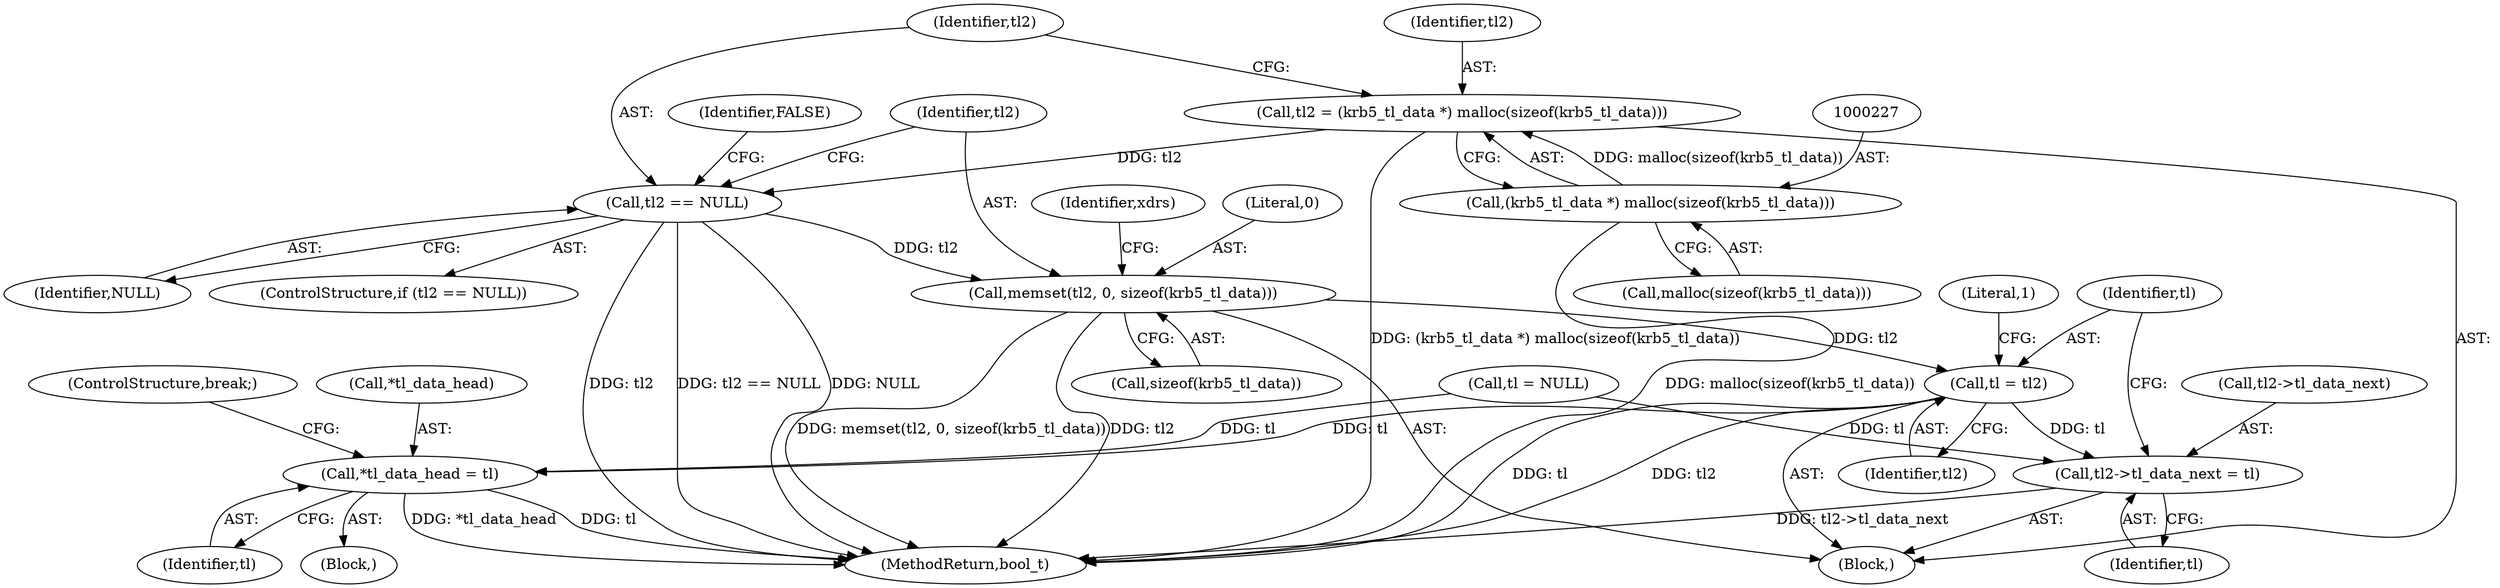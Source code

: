 digraph "0_krb5_a197e92349a4aa2141b5dff12e9dd44c2a2166e3_0@API" {
"1000237" [label="(Call,memset(tl2, 0, sizeof(krb5_tl_data)))"];
"1000232" [label="(Call,tl2 == NULL)"];
"1000224" [label="(Call,tl2 = (krb5_tl_data *) malloc(sizeof(krb5_tl_data)))"];
"1000226" [label="(Call,(krb5_tl_data *) malloc(sizeof(krb5_tl_data)))"];
"1000277" [label="(Call,tl = tl2)"];
"1000272" [label="(Call,tl2->tl_data_next = tl)"];
"1000280" [label="(Call,*tl_data_head = tl)"];
"1000281" [label="(Call,*tl_data_head)"];
"1000273" [label="(Call,tl2->tl_data_next)"];
"1000112" [label="(Block,)"];
"1000231" [label="(ControlStructure,if (tl2 == NULL))"];
"1000276" [label="(Identifier,tl)"];
"1000232" [label="(Call,tl2 == NULL)"];
"1000280" [label="(Call,*tl_data_head = tl)"];
"1000237" [label="(Call,memset(tl2, 0, sizeof(krb5_tl_data)))"];
"1000245" [label="(Identifier,xdrs)"];
"1000284" [label="(ControlStructure,break;)"];
"1000233" [label="(Identifier,tl2)"];
"1000205" [label="(Call,tl = NULL)"];
"1000225" [label="(Identifier,tl2)"];
"1000279" [label="(Identifier,tl2)"];
"1000224" [label="(Call,tl2 = (krb5_tl_data *) malloc(sizeof(krb5_tl_data)))"];
"1000209" [label="(Literal,1)"];
"1000283" [label="(Identifier,tl)"];
"1000226" [label="(Call,(krb5_tl_data *) malloc(sizeof(krb5_tl_data)))"];
"1000210" [label="(Block,)"];
"1000287" [label="(MethodReturn,bool_t)"];
"1000278" [label="(Identifier,tl)"];
"1000236" [label="(Identifier,FALSE)"];
"1000240" [label="(Call,sizeof(krb5_tl_data))"];
"1000228" [label="(Call,malloc(sizeof(krb5_tl_data)))"];
"1000234" [label="(Identifier,NULL)"];
"1000238" [label="(Identifier,tl2)"];
"1000277" [label="(Call,tl = tl2)"];
"1000272" [label="(Call,tl2->tl_data_next = tl)"];
"1000239" [label="(Literal,0)"];
"1000237" -> "1000210"  [label="AST: "];
"1000237" -> "1000240"  [label="CFG: "];
"1000238" -> "1000237"  [label="AST: "];
"1000239" -> "1000237"  [label="AST: "];
"1000240" -> "1000237"  [label="AST: "];
"1000245" -> "1000237"  [label="CFG: "];
"1000237" -> "1000287"  [label="DDG: memset(tl2, 0, sizeof(krb5_tl_data))"];
"1000237" -> "1000287"  [label="DDG: tl2"];
"1000232" -> "1000237"  [label="DDG: tl2"];
"1000237" -> "1000277"  [label="DDG: tl2"];
"1000232" -> "1000231"  [label="AST: "];
"1000232" -> "1000234"  [label="CFG: "];
"1000233" -> "1000232"  [label="AST: "];
"1000234" -> "1000232"  [label="AST: "];
"1000236" -> "1000232"  [label="CFG: "];
"1000238" -> "1000232"  [label="CFG: "];
"1000232" -> "1000287"  [label="DDG: tl2"];
"1000232" -> "1000287"  [label="DDG: tl2 == NULL"];
"1000232" -> "1000287"  [label="DDG: NULL"];
"1000224" -> "1000232"  [label="DDG: tl2"];
"1000224" -> "1000210"  [label="AST: "];
"1000224" -> "1000226"  [label="CFG: "];
"1000225" -> "1000224"  [label="AST: "];
"1000226" -> "1000224"  [label="AST: "];
"1000233" -> "1000224"  [label="CFG: "];
"1000224" -> "1000287"  [label="DDG: (krb5_tl_data *) malloc(sizeof(krb5_tl_data))"];
"1000226" -> "1000224"  [label="DDG: malloc(sizeof(krb5_tl_data))"];
"1000226" -> "1000228"  [label="CFG: "];
"1000227" -> "1000226"  [label="AST: "];
"1000228" -> "1000226"  [label="AST: "];
"1000226" -> "1000287"  [label="DDG: malloc(sizeof(krb5_tl_data))"];
"1000277" -> "1000210"  [label="AST: "];
"1000277" -> "1000279"  [label="CFG: "];
"1000278" -> "1000277"  [label="AST: "];
"1000279" -> "1000277"  [label="AST: "];
"1000209" -> "1000277"  [label="CFG: "];
"1000277" -> "1000287"  [label="DDG: tl"];
"1000277" -> "1000287"  [label="DDG: tl2"];
"1000277" -> "1000272"  [label="DDG: tl"];
"1000277" -> "1000280"  [label="DDG: tl"];
"1000272" -> "1000210"  [label="AST: "];
"1000272" -> "1000276"  [label="CFG: "];
"1000273" -> "1000272"  [label="AST: "];
"1000276" -> "1000272"  [label="AST: "];
"1000278" -> "1000272"  [label="CFG: "];
"1000272" -> "1000287"  [label="DDG: tl2->tl_data_next"];
"1000205" -> "1000272"  [label="DDG: tl"];
"1000280" -> "1000112"  [label="AST: "];
"1000280" -> "1000283"  [label="CFG: "];
"1000281" -> "1000280"  [label="AST: "];
"1000283" -> "1000280"  [label="AST: "];
"1000284" -> "1000280"  [label="CFG: "];
"1000280" -> "1000287"  [label="DDG: *tl_data_head"];
"1000280" -> "1000287"  [label="DDG: tl"];
"1000205" -> "1000280"  [label="DDG: tl"];
}
